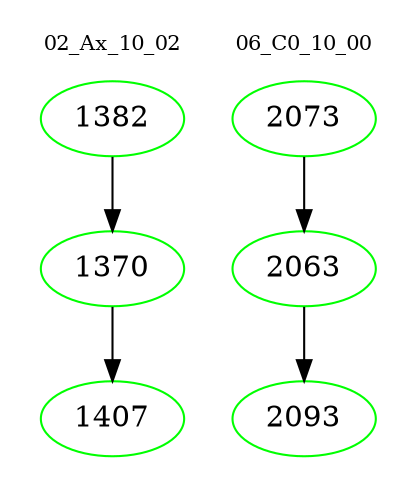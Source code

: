 digraph{
subgraph cluster_0 {
color = white
label = "02_Ax_10_02";
fontsize=10;
T0_1382 [label="1382", color="green"]
T0_1382 -> T0_1370 [color="black"]
T0_1370 [label="1370", color="green"]
T0_1370 -> T0_1407 [color="black"]
T0_1407 [label="1407", color="green"]
}
subgraph cluster_1 {
color = white
label = "06_C0_10_00";
fontsize=10;
T1_2073 [label="2073", color="green"]
T1_2073 -> T1_2063 [color="black"]
T1_2063 [label="2063", color="green"]
T1_2063 -> T1_2093 [color="black"]
T1_2093 [label="2093", color="green"]
}
}
